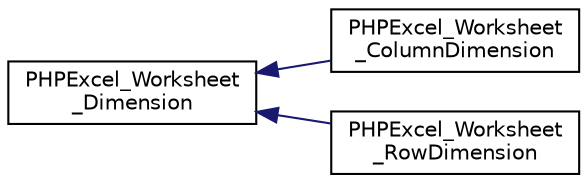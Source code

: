 digraph "Иерархия классов. Графический вид."
{
  edge [fontname="Helvetica",fontsize="10",labelfontname="Helvetica",labelfontsize="10"];
  node [fontname="Helvetica",fontsize="10",shape=record];
  rankdir="LR";
  Node0 [label="PHPExcel_Worksheet\l_Dimension",height=0.2,width=0.4,color="black", fillcolor="white", style="filled",URL="$class_p_h_p_excel___worksheet___dimension.html"];
  Node0 -> Node1 [dir="back",color="midnightblue",fontsize="10",style="solid",fontname="Helvetica"];
  Node1 [label="PHPExcel_Worksheet\l_ColumnDimension",height=0.2,width=0.4,color="black", fillcolor="white", style="filled",URL="$class_p_h_p_excel___worksheet___column_dimension.html"];
  Node0 -> Node2 [dir="back",color="midnightblue",fontsize="10",style="solid",fontname="Helvetica"];
  Node2 [label="PHPExcel_Worksheet\l_RowDimension",height=0.2,width=0.4,color="black", fillcolor="white", style="filled",URL="$class_p_h_p_excel___worksheet___row_dimension.html"];
}
